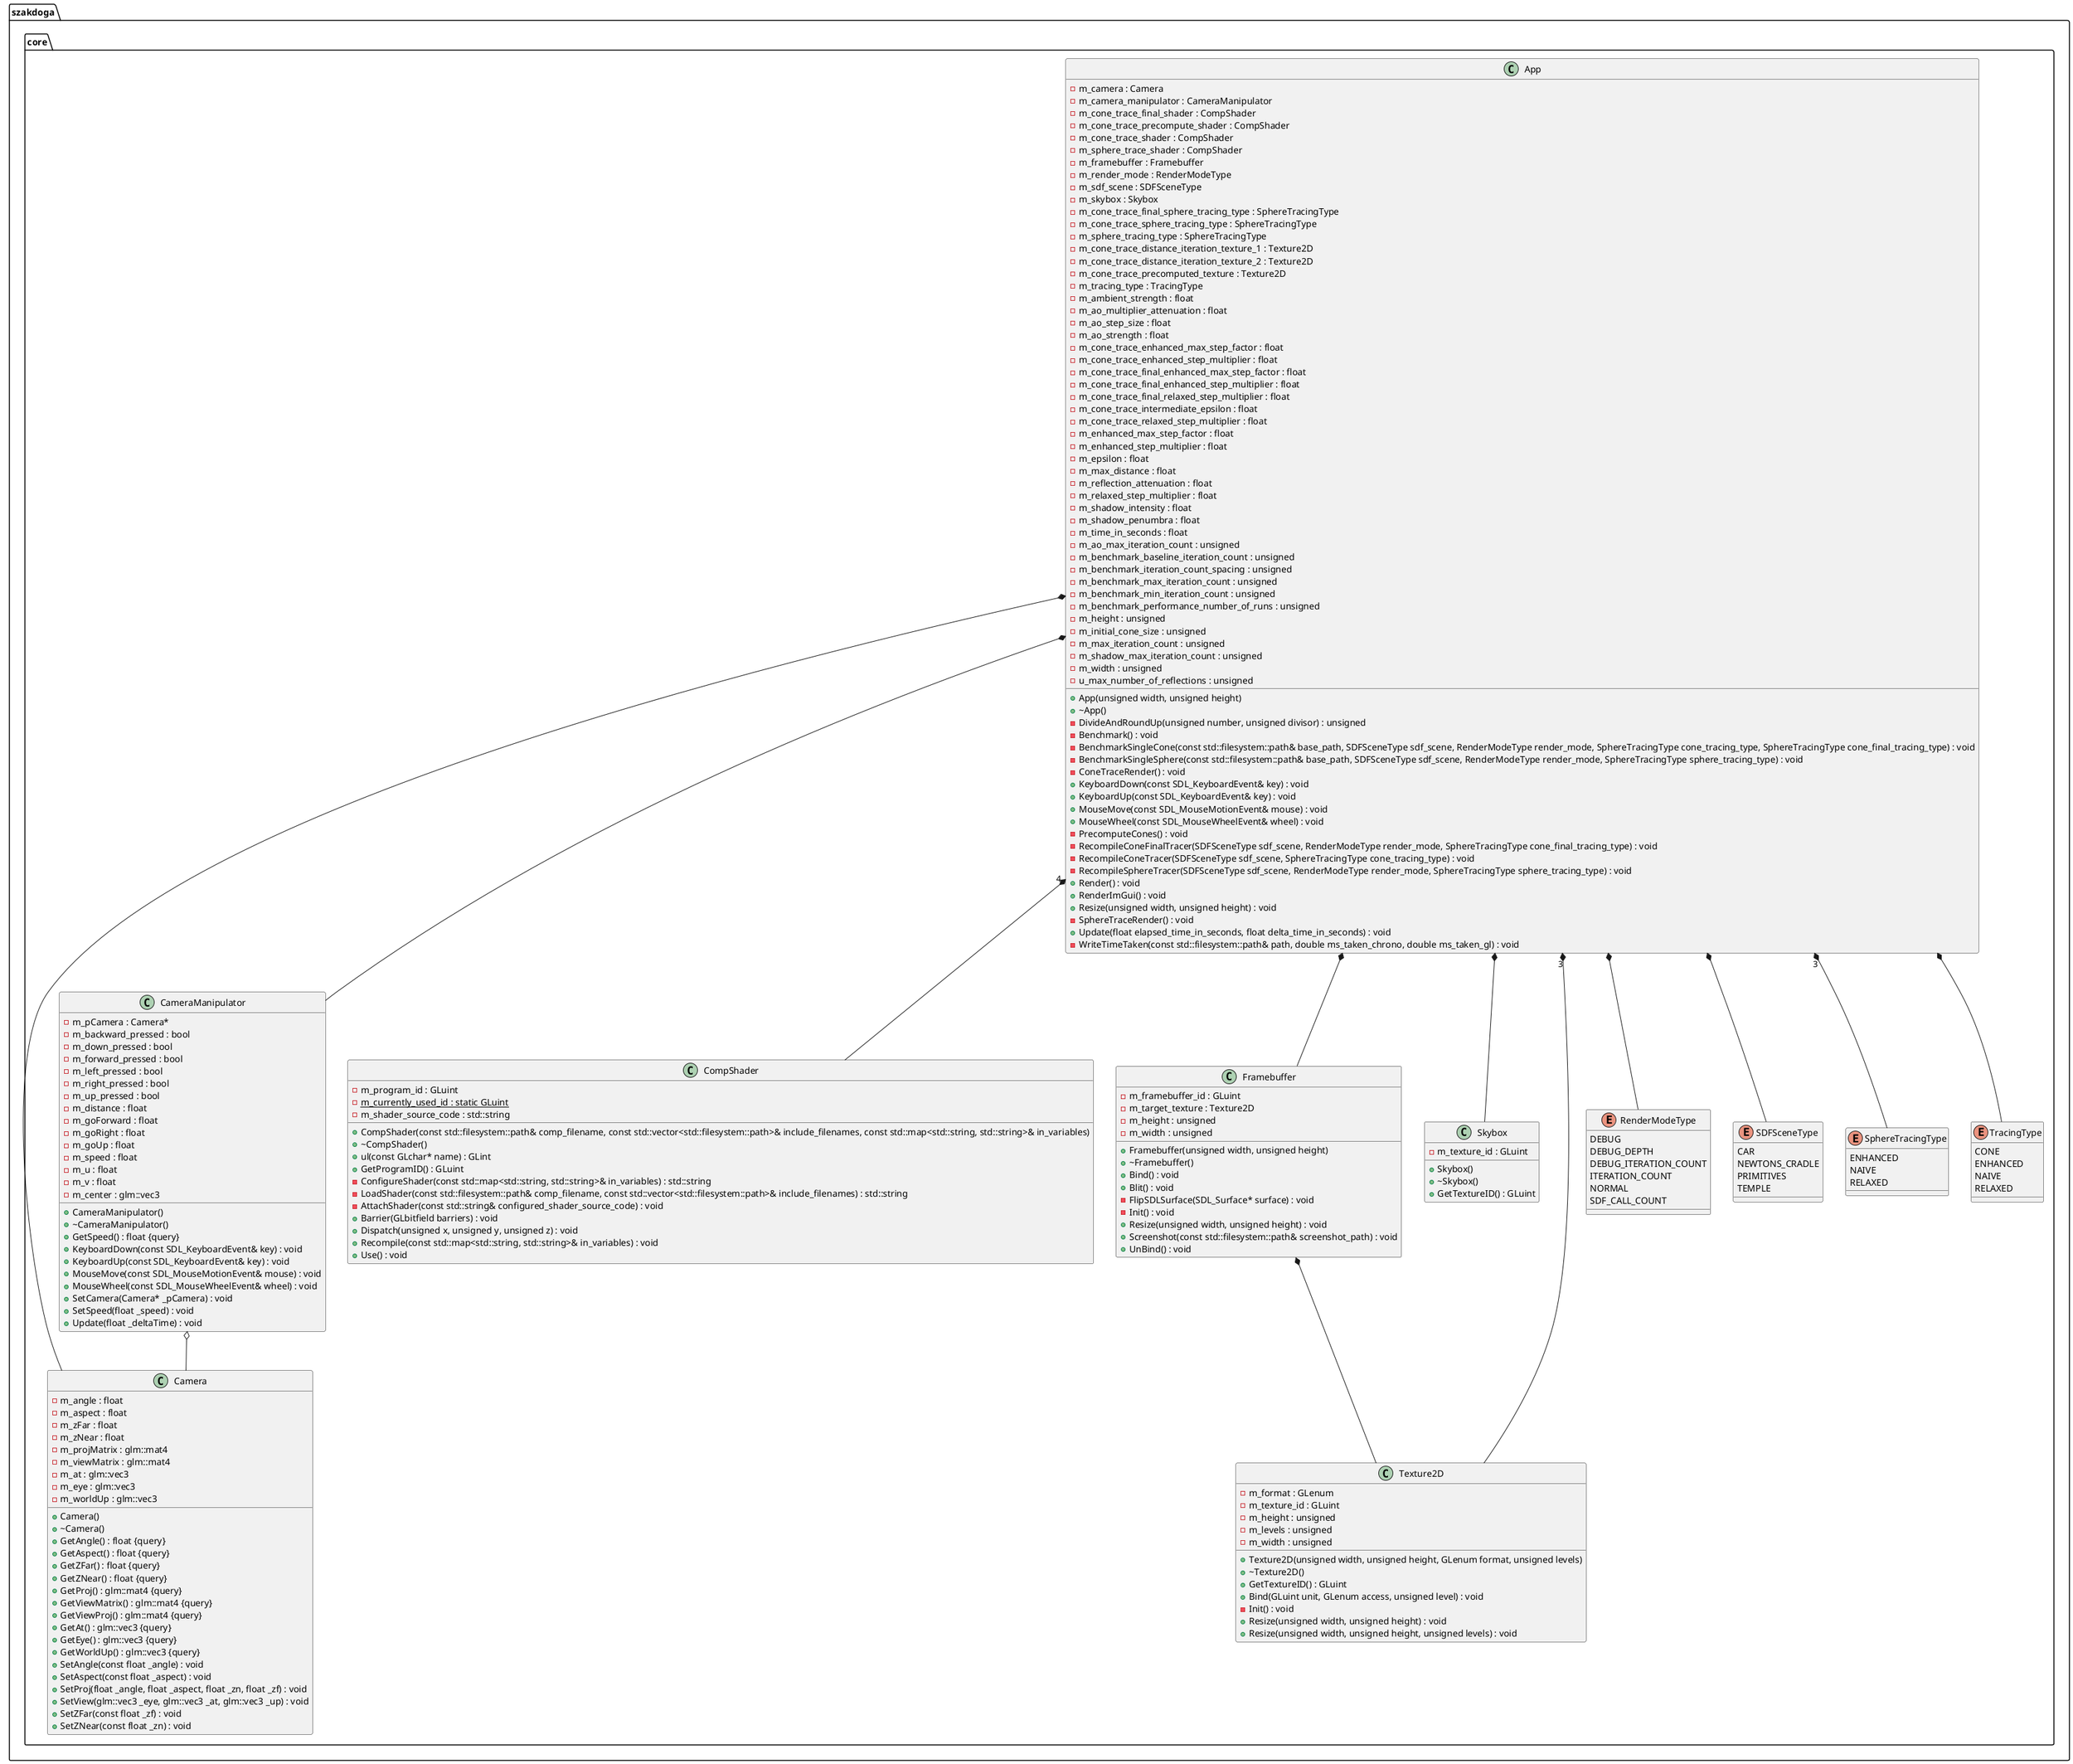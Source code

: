 @startuml





/' Objects '/

namespace szakdoga {
	namespace core {
		class App {
			+App(unsigned width, unsigned height)
			+~App()
			-m_camera : Camera
			-m_camera_manipulator : CameraManipulator
			-m_cone_trace_final_shader : CompShader
			-m_cone_trace_precompute_shader : CompShader
			-m_cone_trace_shader : CompShader
			-m_sphere_trace_shader : CompShader
			-m_framebuffer : Framebuffer
			-m_render_mode : RenderModeType
			-m_sdf_scene : SDFSceneType
			-m_skybox : Skybox
			-m_cone_trace_final_sphere_tracing_type : SphereTracingType
			-m_cone_trace_sphere_tracing_type : SphereTracingType
			-m_sphere_tracing_type : SphereTracingType
			-m_cone_trace_distance_iteration_texture_1 : Texture2D
			-m_cone_trace_distance_iteration_texture_2 : Texture2D
			-m_cone_trace_precomputed_texture : Texture2D
			-m_tracing_type : TracingType
			-m_ambient_strength : float
			-m_ao_multiplier_attenuation : float
			-m_ao_step_size : float
			-m_ao_strength : float
			-m_cone_trace_enhanced_max_step_factor : float
			-m_cone_trace_enhanced_step_multiplier : float
			-m_cone_trace_final_enhanced_max_step_factor : float
			-m_cone_trace_final_enhanced_step_multiplier : float
			-m_cone_trace_final_relaxed_step_multiplier : float
			-m_cone_trace_intermediate_epsilon : float
			-m_cone_trace_relaxed_step_multiplier : float
			-m_enhanced_max_step_factor : float
			-m_enhanced_step_multiplier : float
			-m_epsilon : float
			-m_max_distance : float
			-m_reflection_attenuation : float
			-m_relaxed_step_multiplier : float
			-m_shadow_intensity : float
			-m_shadow_penumbra : float
			-m_time_in_seconds : float
			-DivideAndRoundUp(unsigned number, unsigned divisor) : unsigned
			-m_ao_max_iteration_count : unsigned
			-m_benchmark_baseline_iteration_count : unsigned
			-m_benchmark_iteration_count_spacing : unsigned
			-m_benchmark_max_iteration_count : unsigned
			-m_benchmark_min_iteration_count : unsigned
			-m_benchmark_performance_number_of_runs : unsigned
			-m_height : unsigned
			-m_initial_cone_size : unsigned
			-m_max_iteration_count : unsigned
			-m_shadow_max_iteration_count : unsigned
			-m_width : unsigned
			-u_max_number_of_reflections : unsigned
			-Benchmark() : void
			-BenchmarkSingleCone(const std::filesystem::path& base_path, SDFSceneType sdf_scene, RenderModeType render_mode, SphereTracingType cone_tracing_type, SphereTracingType cone_final_tracing_type) : void
			-BenchmarkSingleSphere(const std::filesystem::path& base_path, SDFSceneType sdf_scene, RenderModeType render_mode, SphereTracingType sphere_tracing_type) : void
			-ConeTraceRender() : void
			+KeyboardDown(const SDL_KeyboardEvent& key) : void
			+KeyboardUp(const SDL_KeyboardEvent& key) : void
			+MouseMove(const SDL_MouseMotionEvent& mouse) : void
			+MouseWheel(const SDL_MouseWheelEvent& wheel) : void
			-PrecomputeCones() : void
			-RecompileConeFinalTracer(SDFSceneType sdf_scene, RenderModeType render_mode, SphereTracingType cone_final_tracing_type) : void
			-RecompileConeTracer(SDFSceneType sdf_scene, SphereTracingType cone_tracing_type) : void
			-RecompileSphereTracer(SDFSceneType sdf_scene, RenderModeType render_mode, SphereTracingType sphere_tracing_type) : void
			+Render() : void
			+RenderImGui() : void
			+Resize(unsigned width, unsigned height) : void
			-SphereTraceRender() : void
			+Update(float elapsed_time_in_seconds, float delta_time_in_seconds) : void
			-WriteTimeTaken(const std::filesystem::path& path, double ms_taken_chrono, double ms_taken_gl) : void
		}

		class Camera {
			+Camera()
			+~Camera()
			+GetAngle() : float {query}
			+GetAspect() : float {query}
			+GetZFar() : float {query}
			+GetZNear() : float {query}
			-m_angle : float
			-m_aspect : float
			-m_zFar : float
			-m_zNear : float
			+GetProj() : glm::mat4 {query}
			+GetViewMatrix() : glm::mat4 {query}
			+GetViewProj() : glm::mat4 {query}
			-m_projMatrix : glm::mat4
			-m_viewMatrix : glm::mat4
			+GetAt() : glm::vec3 {query}
			+GetEye() : glm::vec3 {query}
			+GetWorldUp() : glm::vec3 {query}
			-m_at : glm::vec3
			-m_eye : glm::vec3
			-m_worldUp : glm::vec3
			+SetAngle(const float _angle) : void
			+SetAspect(const float _aspect) : void
			+SetProj(float _angle, float _aspect, float _zn, float _zf) : void
			+SetView(glm::vec3 _eye, glm::vec3 _at, glm::vec3 _up) : void
			+SetZFar(const float _zf) : void
			+SetZNear(const float _zn) : void
		}

		class CameraManipulator {
			+CameraManipulator()
			+~CameraManipulator()
			-m_pCamera : Camera*
			-m_backward_pressed : bool
			-m_down_pressed : bool
			-m_forward_pressed : bool
			-m_left_pressed : bool
			-m_right_pressed : bool
			-m_up_pressed : bool
			+GetSpeed() : float {query}
			-m_distance : float
			-m_goForward : float
			-m_goRight : float
			-m_goUp : float
			-m_speed : float
			-m_u : float
			-m_v : float
			-m_center : glm::vec3
			+KeyboardDown(const SDL_KeyboardEvent& key) : void
			+KeyboardUp(const SDL_KeyboardEvent& key) : void
			+MouseMove(const SDL_MouseMotionEvent& mouse) : void
			+MouseWheel(const SDL_MouseWheelEvent& wheel) : void
			+SetCamera(Camera* _pCamera) : void
			+SetSpeed(float _speed) : void
			+Update(float _deltaTime) : void
		}

		class CompShader {
			+CompShader(const std::filesystem::path& comp_filename, const std::vector<std::filesystem::path>& include_filenames, const std::map<std::string, std::string>& in_variables)
			+~CompShader()
			+ul(const GLchar* name) : GLint
			+GetProgramID() : GLuint
			-m_program_id : GLuint
			-{static} m_currently_used_id : static GLuint
			-ConfigureShader(const std::map<std::string, std::string>& in_variables) : std::string
			-LoadShader(const std::filesystem::path& comp_filename, const std::vector<std::filesystem::path>& include_filenames) : std::string
			-m_shader_source_code : std::string
			-AttachShader(const std::string& configured_shader_source_code) : void
			+Barrier(GLbitfield barriers) : void
			+Dispatch(unsigned x, unsigned y, unsigned z) : void
			+Recompile(const std::map<std::string, std::string>& in_variables) : void
			+Use() : void
		}

		class Framebuffer {
			+Framebuffer(unsigned width, unsigned height)
			+~Framebuffer()
			-m_framebuffer_id : GLuint
			-m_target_texture : Texture2D
			-m_height : unsigned
			-m_width : unsigned
			+Bind() : void
			+Blit() : void
			-FlipSDLSurface(SDL_Surface* surface) : void
			-Init() : void
			+Resize(unsigned width, unsigned height) : void
			+Screenshot(const std::filesystem::path& screenshot_path) : void
			+UnBind() : void
		}

		class Skybox {
			+Skybox()
			+~Skybox()
			+GetTextureID() : GLuint
			-m_texture_id : GLuint
		}

		class Texture2D {
			+Texture2D(unsigned width, unsigned height, GLenum format, unsigned levels)
			+~Texture2D()
			-m_format : GLenum
			+GetTextureID() : GLuint
			-m_texture_id : GLuint
			-m_height : unsigned
			-m_levels : unsigned
			-m_width : unsigned
			+Bind(GLuint unit, GLenum access, unsigned level) : void
			-Init() : void
			+Resize(unsigned width, unsigned height) : void
			+Resize(unsigned width, unsigned height, unsigned levels) : void
		}

		enum RenderModeType {
			DEBUG
			DEBUG_DEPTH
			DEBUG_ITERATION_COUNT
			ITERATION_COUNT
			NORMAL
			SDF_CALL_COUNT
		}

		enum SDFSceneType {
			CAR
			NEWTONS_CRADLE
			PRIMITIVES
			TEMPLE
		}

		enum SphereTracingType {
			ENHANCED
			NAIVE
			RELAXED
		}

		enum TracingType {
			CONE
			ENHANCED
			NAIVE
			RELAXED
		}
	}
}





/' Inheritance relationships '/




/' Aggregation relationships '/

szakdoga.core.App *-- szakdoga.core.Camera


szakdoga.core.App *-- szakdoga.core.CameraManipulator


szakdoga.core.App "4" *-- szakdoga.core.CompShader


szakdoga.core.App *-- szakdoga.core.Framebuffer


szakdoga.core.App *-- szakdoga.core.RenderModeType


szakdoga.core.App *-- szakdoga.core.SDFSceneType


szakdoga.core.App *-- szakdoga.core.Skybox


szakdoga.core.App "3" *-- szakdoga.core.SphereTracingType


szakdoga.core.App "3" *-- szakdoga.core.Texture2D


szakdoga.core.App *-- szakdoga.core.TracingType


szakdoga.core.CameraManipulator o-- szakdoga.core.Camera


szakdoga.core.Framebuffer *-- szakdoga.core.Texture2D






/' Nested objects '/



@enduml
